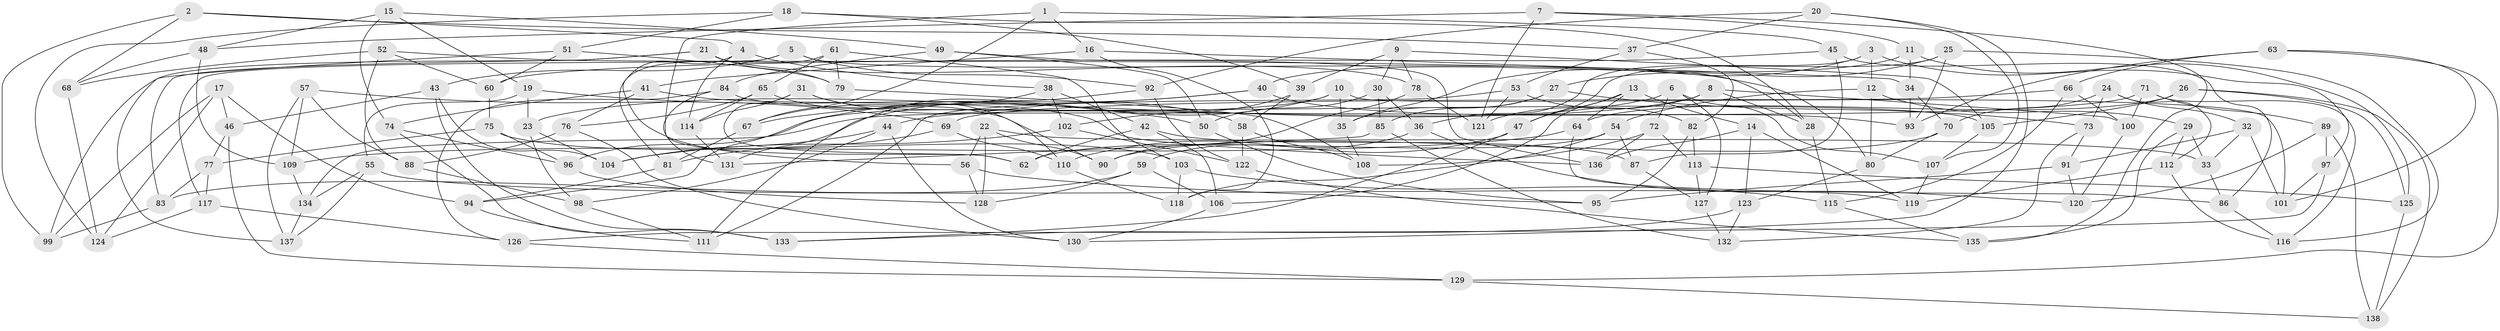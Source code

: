// Generated by graph-tools (version 1.1) at 2025/50/03/09/25 03:50:52]
// undirected, 138 vertices, 276 edges
graph export_dot {
graph [start="1"]
  node [color=gray90,style=filled];
  1;
  2;
  3;
  4;
  5;
  6;
  7;
  8;
  9;
  10;
  11;
  12;
  13;
  14;
  15;
  16;
  17;
  18;
  19;
  20;
  21;
  22;
  23;
  24;
  25;
  26;
  27;
  28;
  29;
  30;
  31;
  32;
  33;
  34;
  35;
  36;
  37;
  38;
  39;
  40;
  41;
  42;
  43;
  44;
  45;
  46;
  47;
  48;
  49;
  50;
  51;
  52;
  53;
  54;
  55;
  56;
  57;
  58;
  59;
  60;
  61;
  62;
  63;
  64;
  65;
  66;
  67;
  68;
  69;
  70;
  71;
  72;
  73;
  74;
  75;
  76;
  77;
  78;
  79;
  80;
  81;
  82;
  83;
  84;
  85;
  86;
  87;
  88;
  89;
  90;
  91;
  92;
  93;
  94;
  95;
  96;
  97;
  98;
  99;
  100;
  101;
  102;
  103;
  104;
  105;
  106;
  107;
  108;
  109;
  110;
  111;
  112;
  113;
  114;
  115;
  116;
  117;
  118;
  119;
  120;
  121;
  122;
  123;
  124;
  125;
  126;
  127;
  128;
  129;
  130;
  131;
  132;
  133;
  134;
  135;
  136;
  137;
  138;
  1 -- 16;
  1 -- 62;
  1 -- 67;
  1 -- 45;
  2 -- 99;
  2 -- 68;
  2 -- 37;
  2 -- 4;
  3 -- 35;
  3 -- 97;
  3 -- 12;
  3 -- 36;
  4 -- 38;
  4 -- 56;
  4 -- 114;
  5 -- 92;
  5 -- 43;
  5 -- 117;
  5 -- 28;
  6 -- 23;
  6 -- 107;
  6 -- 127;
  6 -- 72;
  7 -- 48;
  7 -- 121;
  7 -- 135;
  7 -- 11;
  8 -- 100;
  8 -- 121;
  8 -- 44;
  8 -- 28;
  9 -- 78;
  9 -- 39;
  9 -- 105;
  9 -- 30;
  10 -- 96;
  10 -- 35;
  10 -- 131;
  10 -- 101;
  11 -- 34;
  11 -- 40;
  11 -- 125;
  12 -- 80;
  12 -- 54;
  12 -- 29;
  13 -- 64;
  13 -- 47;
  13 -- 106;
  13 -- 14;
  14 -- 123;
  14 -- 136;
  14 -- 119;
  15 -- 49;
  15 -- 19;
  15 -- 48;
  15 -- 74;
  16 -- 34;
  16 -- 41;
  16 -- 118;
  17 -- 124;
  17 -- 94;
  17 -- 99;
  17 -- 46;
  18 -- 28;
  18 -- 39;
  18 -- 124;
  18 -- 51;
  19 -- 50;
  19 -- 23;
  19 -- 55;
  20 -- 130;
  20 -- 37;
  20 -- 107;
  20 -- 92;
  21 -- 99;
  21 -- 83;
  21 -- 78;
  21 -- 79;
  22 -- 33;
  22 -- 56;
  22 -- 128;
  22 -- 90;
  23 -- 98;
  23 -- 104;
  24 -- 73;
  24 -- 70;
  24 -- 32;
  24 -- 112;
  25 -- 27;
  25 -- 116;
  25 -- 47;
  25 -- 93;
  26 -- 138;
  26 -- 125;
  26 -- 105;
  26 -- 64;
  27 -- 73;
  27 -- 35;
  27 -- 85;
  28 -- 115;
  29 -- 135;
  29 -- 112;
  29 -- 33;
  30 -- 50;
  30 -- 85;
  30 -- 36;
  31 -- 62;
  31 -- 110;
  31 -- 58;
  31 -- 114;
  32 -- 101;
  32 -- 33;
  32 -- 91;
  33 -- 86;
  34 -- 93;
  34 -- 70;
  35 -- 108;
  36 -- 120;
  36 -- 59;
  37 -- 53;
  37 -- 82;
  38 -- 102;
  38 -- 67;
  38 -- 42;
  39 -- 102;
  39 -- 58;
  40 -- 93;
  40 -- 67;
  40 -- 94;
  41 -- 76;
  41 -- 74;
  41 -- 136;
  42 -- 87;
  42 -- 106;
  42 -- 62;
  43 -- 104;
  43 -- 46;
  43 -- 133;
  44 -- 104;
  44 -- 130;
  44 -- 98;
  45 -- 60;
  45 -- 86;
  45 -- 87;
  46 -- 77;
  46 -- 129;
  47 -- 110;
  47 -- 133;
  48 -- 109;
  48 -- 68;
  49 -- 136;
  49 -- 84;
  49 -- 50;
  50 -- 95;
  51 -- 60;
  51 -- 79;
  51 -- 137;
  52 -- 68;
  52 -- 88;
  52 -- 80;
  52 -- 60;
  53 -- 82;
  53 -- 121;
  53 -- 111;
  54 -- 87;
  54 -- 62;
  54 -- 118;
  55 -- 137;
  55 -- 119;
  55 -- 134;
  56 -- 95;
  56 -- 128;
  57 -- 69;
  57 -- 137;
  57 -- 109;
  57 -- 88;
  58 -- 122;
  58 -- 108;
  59 -- 128;
  59 -- 106;
  59 -- 83;
  60 -- 75;
  61 -- 79;
  61 -- 65;
  61 -- 103;
  61 -- 81;
  63 -- 101;
  63 -- 129;
  63 -- 93;
  63 -- 66;
  64 -- 86;
  64 -- 109;
  65 -- 114;
  65 -- 90;
  65 -- 76;
  66 -- 69;
  66 -- 100;
  66 -- 115;
  67 -- 81;
  68 -- 124;
  69 -- 81;
  69 -- 110;
  70 -- 90;
  70 -- 80;
  71 -- 134;
  71 -- 116;
  71 -- 100;
  71 -- 89;
  72 -- 108;
  72 -- 136;
  72 -- 113;
  73 -- 132;
  73 -- 91;
  74 -- 96;
  74 -- 133;
  75 -- 77;
  75 -- 96;
  75 -- 103;
  76 -- 130;
  76 -- 88;
  77 -- 83;
  77 -- 117;
  78 -- 121;
  78 -- 90;
  79 -- 108;
  80 -- 123;
  81 -- 94;
  82 -- 113;
  82 -- 95;
  83 -- 99;
  84 -- 131;
  84 -- 126;
  84 -- 105;
  85 -- 132;
  85 -- 131;
  86 -- 116;
  87 -- 127;
  88 -- 98;
  89 -- 138;
  89 -- 97;
  89 -- 120;
  91 -- 120;
  91 -- 95;
  92 -- 111;
  92 -- 122;
  94 -- 111;
  96 -- 128;
  97 -- 101;
  97 -- 126;
  98 -- 111;
  100 -- 120;
  102 -- 104;
  102 -- 122;
  103 -- 118;
  103 -- 115;
  105 -- 107;
  106 -- 130;
  107 -- 119;
  109 -- 134;
  110 -- 118;
  112 -- 119;
  112 -- 116;
  113 -- 127;
  113 -- 125;
  114 -- 131;
  115 -- 135;
  117 -- 126;
  117 -- 124;
  122 -- 135;
  123 -- 132;
  123 -- 133;
  125 -- 138;
  126 -- 129;
  127 -- 132;
  129 -- 138;
  134 -- 137;
}
